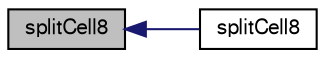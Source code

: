 digraph "splitCell8"
{
  bgcolor="transparent";
  edge [fontname="FreeSans",fontsize="10",labelfontname="FreeSans",labelfontsize="10"];
  node [fontname="FreeSans",fontsize="10",shape=record];
  rankdir="LR";
  Node1 [label="splitCell8",height=0.2,width=0.4,color="black", fillcolor="grey75", style="filled", fontcolor="black"];
  Node1 -> Node2 [dir="back",color="midnightblue",fontsize="10",style="solid",fontname="FreeSans"];
  Node2 [label="splitCell8",height=0.2,width=0.4,color="black",URL="$a21694.html#a54ea2dfa7d8d9f4fb3e5f7b68cc5884d",tooltip="Construct as deep copy. "];
}
